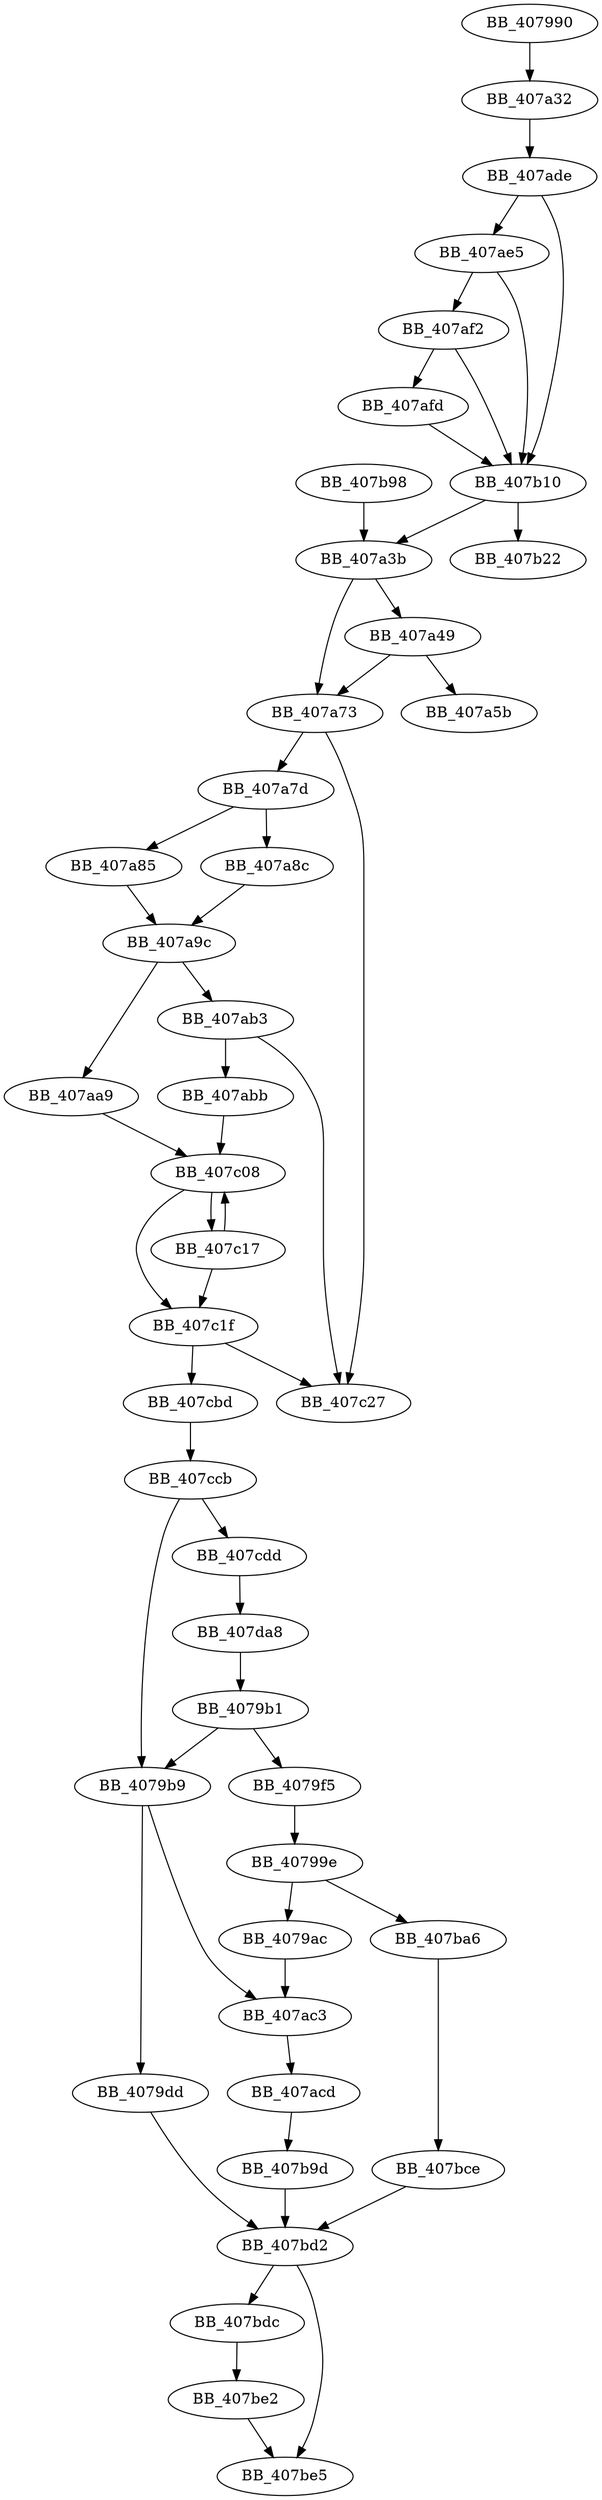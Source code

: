 DiGraph sub_407990{
BB_407990->BB_407a32
BB_40799e->BB_4079ac
BB_40799e->BB_407ba6
BB_4079ac->BB_407ac3
BB_4079b1->BB_4079b9
BB_4079b1->BB_4079f5
BB_4079b9->BB_4079dd
BB_4079b9->BB_407ac3
BB_4079dd->BB_407bd2
BB_4079f5->BB_40799e
BB_407a32->BB_407ade
BB_407a3b->BB_407a49
BB_407a3b->BB_407a73
BB_407a49->BB_407a5b
BB_407a49->BB_407a73
BB_407a73->BB_407a7d
BB_407a73->BB_407c27
BB_407a7d->BB_407a85
BB_407a7d->BB_407a8c
BB_407a85->BB_407a9c
BB_407a8c->BB_407a9c
BB_407a9c->BB_407aa9
BB_407a9c->BB_407ab3
BB_407aa9->BB_407c08
BB_407ab3->BB_407abb
BB_407ab3->BB_407c27
BB_407abb->BB_407c08
BB_407ac3->BB_407acd
BB_407acd->BB_407b9d
BB_407ade->BB_407ae5
BB_407ade->BB_407b10
BB_407ae5->BB_407af2
BB_407ae5->BB_407b10
BB_407af2->BB_407afd
BB_407af2->BB_407b10
BB_407afd->BB_407b10
BB_407b10->BB_407a3b
BB_407b10->BB_407b22
BB_407b98->BB_407a3b
BB_407b9d->BB_407bd2
BB_407ba6->BB_407bce
BB_407bce->BB_407bd2
BB_407bd2->BB_407bdc
BB_407bd2->BB_407be5
BB_407bdc->BB_407be2
BB_407be2->BB_407be5
BB_407c08->BB_407c17
BB_407c08->BB_407c1f
BB_407c17->BB_407c08
BB_407c17->BB_407c1f
BB_407c1f->BB_407c27
BB_407c1f->BB_407cbd
BB_407cbd->BB_407ccb
BB_407ccb->BB_4079b9
BB_407ccb->BB_407cdd
BB_407cdd->BB_407da8
BB_407da8->BB_4079b1
}

